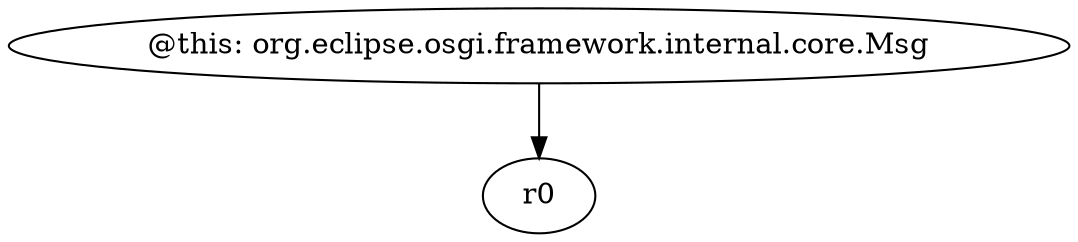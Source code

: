 digraph g {
0[label="@this: org.eclipse.osgi.framework.internal.core.Msg"]
1[label="r0"]
0->1[label=""]
}